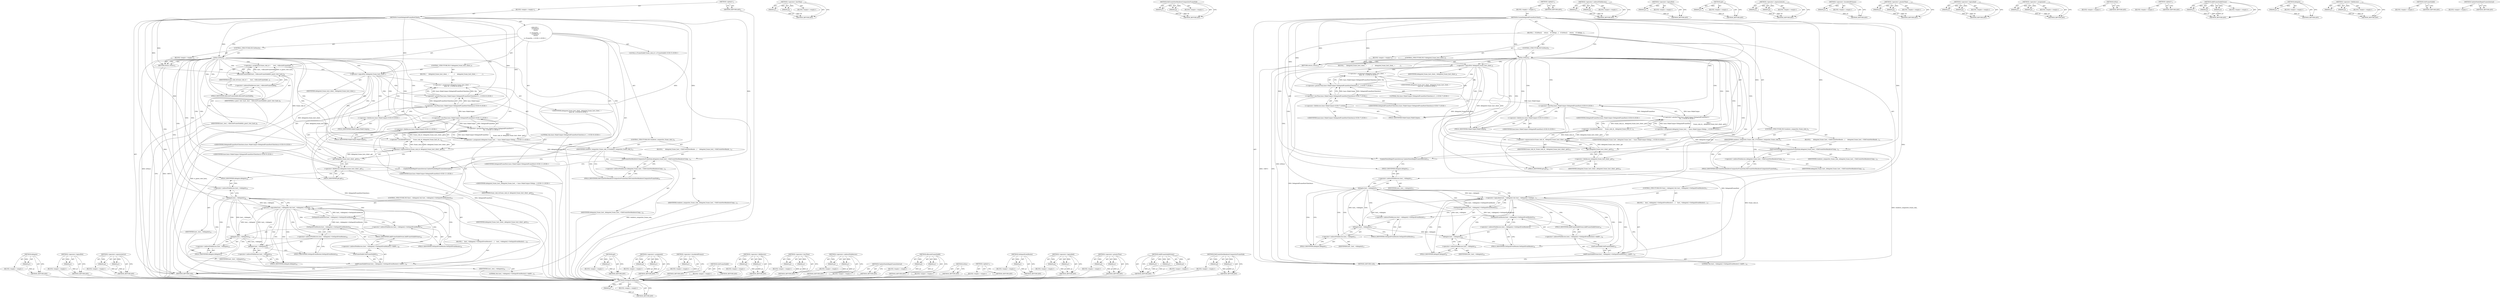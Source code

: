 digraph "UpdateNeedsBeginFramesInternal" {
vulnerable_165 [label=<(METHOD,delegate)>];
vulnerable_166 [label=<(PARAM,p1)>];
vulnerable_167 [label=<(BLOCK,&lt;empty&gt;,&lt;empty&gt;)>];
vulnerable_168 [label=<(METHOD_RETURN,ANY)>];
vulnerable_120 [label=<(METHOD,&lt;operator&gt;.logicalNot)>];
vulnerable_121 [label=<(PARAM,p1)>];
vulnerable_122 [label=<(BLOCK,&lt;empty&gt;,&lt;empty&gt;)>];
vulnerable_123 [label=<(METHOD_RETURN,ANY)>];
vulnerable_143 [label=<(METHOD,&lt;operator&gt;.expressionList)>];
vulnerable_144 [label=<(PARAM,p1)>];
vulnerable_145 [label=<(PARAM,p2)>];
vulnerable_146 [label=<(BLOCK,&lt;empty&gt;,&lt;empty&gt;)>];
vulnerable_147 [label=<(METHOD_RETURN,ANY)>];
vulnerable_6 [label=<(METHOD,&lt;global&gt;)<SUB>1</SUB>>];
vulnerable_7 [label=<(BLOCK,&lt;empty&gt;,&lt;empty&gt;)<SUB>1</SUB>>];
vulnerable_8 [label=<(METHOD,CreateDelegatedFrameHostClient)<SUB>1</SUB>>];
vulnerable_9 [label="<(BLOCK,{
   if (IsMus())
     return;
 
  cc::FrameSin...,{
   if (IsMus())
     return;
 
  cc::FrameSin...)<SUB>1</SUB>>"];
vulnerable_10 [label=<(CONTROL_STRUCTURE,IF,if (IsMus()))<SUB>2</SUB>>];
vulnerable_11 [label=<(IsMus,IsMus())<SUB>2</SUB>>];
vulnerable_12 [label=<(BLOCK,&lt;empty&gt;,&lt;empty&gt;)<SUB>3</SUB>>];
vulnerable_13 [label=<(RETURN,return;,return;)<SUB>3</SUB>>];
vulnerable_14 [label="<(LOCAL,cc.FrameSinkId frame_sink_id: cc.FrameSinkId)<SUB>5</SUB>>"];
vulnerable_15 [label=<(&lt;operator&gt;.assignment,frame_sink_id =
      host_-&gt;AllocateFrameSinkI...)<SUB>5</SUB>>];
vulnerable_16 [label=<(IDENTIFIER,frame_sink_id,frame_sink_id =
      host_-&gt;AllocateFrameSinkI...)<SUB>5</SUB>>];
vulnerable_17 [label=<(AllocateFrameSinkId,host_-&gt;AllocateFrameSinkId(is_guest_view_hack_))<SUB>6</SUB>>];
vulnerable_18 [label=<(&lt;operator&gt;.indirectFieldAccess,host_-&gt;AllocateFrameSinkId)<SUB>6</SUB>>];
vulnerable_19 [label=<(IDENTIFIER,host_,host_-&gt;AllocateFrameSinkId(is_guest_view_hack_))<SUB>6</SUB>>];
vulnerable_20 [label=<(FIELD_IDENTIFIER,AllocateFrameSinkId,AllocateFrameSinkId)<SUB>6</SUB>>];
vulnerable_21 [label=<(IDENTIFIER,is_guest_view_hack_,host_-&gt;AllocateFrameSinkId(is_guest_view_hack_))<SUB>6</SUB>>];
vulnerable_22 [label=<(CONTROL_STRUCTURE,IF,if (!delegated_frame_host_client_))<SUB>7</SUB>>];
vulnerable_23 [label=<(&lt;operator&gt;.logicalNot,!delegated_frame_host_client_)<SUB>7</SUB>>];
vulnerable_24 [label=<(IDENTIFIER,delegated_frame_host_client_,!delegated_frame_host_client_)<SUB>7</SUB>>];
vulnerable_25 [label=<(BLOCK,{
     delegated_frame_host_client_ =
         ...,{
     delegated_frame_host_client_ =
         ...)<SUB>7</SUB>>];
vulnerable_26 [label="<(&lt;operator&gt;.assignment,delegated_frame_host_client_ =
         base::M...)<SUB>8</SUB>>"];
vulnerable_27 [label="<(IDENTIFIER,delegated_frame_host_client_,delegated_frame_host_client_ =
         base::M...)<SUB>8</SUB>>"];
vulnerable_28 [label="<(&lt;operator&gt;.greaterThan,base::MakeUnique&lt;DelegatedFrameHostClientAura&gt;(...)<SUB>9</SUB>>"];
vulnerable_29 [label="<(&lt;operator&gt;.lessThan,base::MakeUnique&lt;DelegatedFrameHostClientAura)<SUB>9</SUB>>"];
vulnerable_30 [label="<(&lt;operator&gt;.fieldAccess,base::MakeUnique)<SUB>9</SUB>>"];
vulnerable_31 [label="<(IDENTIFIER,base,base::MakeUnique&lt;DelegatedFrameHostClientAura)<SUB>9</SUB>>"];
vulnerable_32 [label=<(FIELD_IDENTIFIER,MakeUnique,MakeUnique)<SUB>9</SUB>>];
vulnerable_33 [label="<(IDENTIFIER,DelegatedFrameHostClientAura,base::MakeUnique&lt;DelegatedFrameHostClientAura)<SUB>9</SUB>>"];
vulnerable_34 [label="<(LITERAL,this,base::MakeUnique&lt;DelegatedFrameHostClientAura&gt;(...)<SUB>9</SUB>>"];
vulnerable_35 [label="<(&lt;operator&gt;.assignment,delegated_frame_host_ = base::MakeUnique&lt;Delega...)<SUB>11</SUB>>"];
vulnerable_36 [label="<(IDENTIFIER,delegated_frame_host_,delegated_frame_host_ = base::MakeUnique&lt;Delega...)<SUB>11</SUB>>"];
vulnerable_37 [label="<(&lt;operator&gt;.greaterThan,base::MakeUnique&lt;DelegatedFrameHost&gt;(
      fra...)<SUB>11</SUB>>"];
vulnerable_38 [label="<(&lt;operator&gt;.lessThan,base::MakeUnique&lt;DelegatedFrameHost)<SUB>11</SUB>>"];
vulnerable_39 [label="<(&lt;operator&gt;.fieldAccess,base::MakeUnique)<SUB>11</SUB>>"];
vulnerable_40 [label="<(IDENTIFIER,base,base::MakeUnique&lt;DelegatedFrameHost)<SUB>11</SUB>>"];
vulnerable_41 [label=<(FIELD_IDENTIFIER,MakeUnique,MakeUnique)<SUB>11</SUB>>];
vulnerable_42 [label="<(IDENTIFIER,DelegatedFrameHost,base::MakeUnique&lt;DelegatedFrameHost)<SUB>11</SUB>>"];
vulnerable_43 [label=<(&lt;operator&gt;.bracketedPrimary,(
      frame_sink_id, delegated_frame_host_cli...)<SUB>11</SUB>>];
vulnerable_44 [label=<(&lt;operator&gt;.expressionList,frame_sink_id, delegated_frame_host_client_.get())<SUB>12</SUB>>];
vulnerable_45 [label=<(IDENTIFIER,frame_sink_id,frame_sink_id, delegated_frame_host_client_.get())<SUB>12</SUB>>];
vulnerable_46 [label=<(get,delegated_frame_host_client_.get())<SUB>12</SUB>>];
vulnerable_47 [label=<(&lt;operator&gt;.fieldAccess,delegated_frame_host_client_.get)<SUB>12</SUB>>];
vulnerable_48 [label=<(IDENTIFIER,delegated_frame_host_client_,delegated_frame_host_client_.get())<SUB>12</SUB>>];
vulnerable_49 [label=<(FIELD_IDENTIFIER,get,get)<SUB>12</SUB>>];
vulnerable_50 [label=<(CONTROL_STRUCTURE,IF,if (renderer_compositor_frame_sink_))<SUB>13</SUB>>];
vulnerable_51 [label=<(IDENTIFIER,renderer_compositor_frame_sink_,if (renderer_compositor_frame_sink_))<SUB>13</SUB>>];
vulnerable_52 [label=<(BLOCK,{
     delegated_frame_host_-&gt;DidCreateNewRende...,{
     delegated_frame_host_-&gt;DidCreateNewRende...)<SUB>13</SUB>>];
vulnerable_53 [label=<(DidCreateNewRendererCompositorFrameSink,delegated_frame_host_-&gt;DidCreateNewRendererComp...)<SUB>14</SUB>>];
vulnerable_54 [label=<(&lt;operator&gt;.indirectFieldAccess,delegated_frame_host_-&gt;DidCreateNewRendererComp...)<SUB>14</SUB>>];
vulnerable_55 [label=<(IDENTIFIER,delegated_frame_host_,delegated_frame_host_-&gt;DidCreateNewRendererComp...)<SUB>14</SUB>>];
vulnerable_56 [label=<(FIELD_IDENTIFIER,DidCreateNewRendererCompositorFrameSink,DidCreateNewRendererCompositorFrameSink)<SUB>14</SUB>>];
vulnerable_57 [label=<(IDENTIFIER,renderer_compositor_frame_sink_,delegated_frame_host_-&gt;DidCreateNewRendererComp...)<SUB>15</SUB>>];
vulnerable_58 [label=<(UpdateNeedsBeginFramesInternal,UpdateNeedsBeginFramesInternal())<SUB>17</SUB>>];
vulnerable_59 [label=<(CONTROL_STRUCTURE,IF,if (host_-&gt;delegate() &amp;&amp; host_-&gt;delegate()-&gt;GetInputEventRouter()))<SUB>19</SUB>>];
vulnerable_60 [label=<(&lt;operator&gt;.logicalAnd,host_-&gt;delegate() &amp;&amp; host_-&gt;delegate()-&gt;GetInpu...)<SUB>19</SUB>>];
vulnerable_61 [label=<(delegate,host_-&gt;delegate())<SUB>19</SUB>>];
vulnerable_62 [label=<(&lt;operator&gt;.indirectFieldAccess,host_-&gt;delegate)<SUB>19</SUB>>];
vulnerable_63 [label=<(IDENTIFIER,host_,host_-&gt;delegate())<SUB>19</SUB>>];
vulnerable_64 [label=<(FIELD_IDENTIFIER,delegate,delegate)<SUB>19</SUB>>];
vulnerable_65 [label=<(GetInputEventRouter,host_-&gt;delegate()-&gt;GetInputEventRouter())<SUB>19</SUB>>];
vulnerable_66 [label=<(&lt;operator&gt;.indirectFieldAccess,host_-&gt;delegate()-&gt;GetInputEventRouter)<SUB>19</SUB>>];
vulnerable_67 [label=<(delegate,host_-&gt;delegate())<SUB>19</SUB>>];
vulnerable_68 [label=<(&lt;operator&gt;.indirectFieldAccess,host_-&gt;delegate)<SUB>19</SUB>>];
vulnerable_69 [label=<(IDENTIFIER,host_,host_-&gt;delegate())<SUB>19</SUB>>];
vulnerable_70 [label=<(FIELD_IDENTIFIER,delegate,delegate)<SUB>19</SUB>>];
vulnerable_71 [label=<(FIELD_IDENTIFIER,GetInputEventRouter,GetInputEventRouter)<SUB>19</SUB>>];
vulnerable_72 [label=<(BLOCK,{
    host_-&gt;delegate()-&gt;GetInputEventRouter()-...,{
    host_-&gt;delegate()-&gt;GetInputEventRouter()-...)<SUB>19</SUB>>];
vulnerable_73 [label=<(AddFrameSinkIdOwner,host_-&gt;delegate()-&gt;GetInputEventRouter()-&gt;AddFr...)<SUB>20</SUB>>];
vulnerable_74 [label=<(&lt;operator&gt;.indirectFieldAccess,host_-&gt;delegate()-&gt;GetInputEventRouter()-&gt;AddFr...)<SUB>20</SUB>>];
vulnerable_75 [label=<(GetInputEventRouter,host_-&gt;delegate()-&gt;GetInputEventRouter())<SUB>20</SUB>>];
vulnerable_76 [label=<(&lt;operator&gt;.indirectFieldAccess,host_-&gt;delegate()-&gt;GetInputEventRouter)<SUB>20</SUB>>];
vulnerable_77 [label=<(delegate,host_-&gt;delegate())<SUB>20</SUB>>];
vulnerable_78 [label=<(&lt;operator&gt;.indirectFieldAccess,host_-&gt;delegate)<SUB>20</SUB>>];
vulnerable_79 [label=<(IDENTIFIER,host_,host_-&gt;delegate())<SUB>20</SUB>>];
vulnerable_80 [label=<(FIELD_IDENTIFIER,delegate,delegate)<SUB>20</SUB>>];
vulnerable_81 [label=<(FIELD_IDENTIFIER,GetInputEventRouter,GetInputEventRouter)<SUB>20</SUB>>];
vulnerable_82 [label=<(FIELD_IDENTIFIER,AddFrameSinkIdOwner,AddFrameSinkIdOwner)<SUB>20</SUB>>];
vulnerable_83 [label=<(GetFrameSinkId,GetFrameSinkId())<SUB>21</SUB>>];
vulnerable_84 [label=<(LITERAL,this,host_-&gt;delegate()-&gt;GetInputEventRouter()-&gt;AddFr...)<SUB>21</SUB>>];
vulnerable_85 [label=<(METHOD_RETURN,void)<SUB>1</SUB>>];
vulnerable_87 [label=<(METHOD_RETURN,ANY)<SUB>1</SUB>>];
vulnerable_148 [label=<(METHOD,get)>];
vulnerable_149 [label=<(PARAM,p1)>];
vulnerable_150 [label=<(BLOCK,&lt;empty&gt;,&lt;empty&gt;)>];
vulnerable_151 [label=<(METHOD_RETURN,ANY)>];
vulnerable_105 [label=<(METHOD,&lt;operator&gt;.assignment)>];
vulnerable_106 [label=<(PARAM,p1)>];
vulnerable_107 [label=<(PARAM,p2)>];
vulnerable_108 [label=<(BLOCK,&lt;empty&gt;,&lt;empty&gt;)>];
vulnerable_109 [label=<(METHOD_RETURN,ANY)>];
vulnerable_139 [label=<(METHOD,&lt;operator&gt;.bracketedPrimary)>];
vulnerable_140 [label=<(PARAM,p1)>];
vulnerable_141 [label=<(BLOCK,&lt;empty&gt;,&lt;empty&gt;)>];
vulnerable_142 [label=<(METHOD_RETURN,ANY)>];
vulnerable_179 [label=<(METHOD,GetFrameSinkId)>];
vulnerable_180 [label=<(BLOCK,&lt;empty&gt;,&lt;empty&gt;)>];
vulnerable_181 [label=<(METHOD_RETURN,ANY)>];
vulnerable_134 [label=<(METHOD,&lt;operator&gt;.fieldAccess)>];
vulnerable_135 [label=<(PARAM,p1)>];
vulnerable_136 [label=<(PARAM,p2)>];
vulnerable_137 [label=<(BLOCK,&lt;empty&gt;,&lt;empty&gt;)>];
vulnerable_138 [label=<(METHOD_RETURN,ANY)>];
vulnerable_129 [label=<(METHOD,&lt;operator&gt;.lessThan)>];
vulnerable_130 [label=<(PARAM,p1)>];
vulnerable_131 [label=<(PARAM,p2)>];
vulnerable_132 [label=<(BLOCK,&lt;empty&gt;,&lt;empty&gt;)>];
vulnerable_133 [label=<(METHOD_RETURN,ANY)>];
vulnerable_115 [label=<(METHOD,&lt;operator&gt;.indirectFieldAccess)>];
vulnerable_116 [label=<(PARAM,p1)>];
vulnerable_117 [label=<(PARAM,p2)>];
vulnerable_118 [label=<(BLOCK,&lt;empty&gt;,&lt;empty&gt;)>];
vulnerable_119 [label=<(METHOD_RETURN,ANY)>];
vulnerable_157 [label=<(METHOD,UpdateNeedsBeginFramesInternal)>];
vulnerable_158 [label=<(BLOCK,&lt;empty&gt;,&lt;empty&gt;)>];
vulnerable_159 [label=<(METHOD_RETURN,ANY)>];
vulnerable_110 [label=<(METHOD,AllocateFrameSinkId)>];
vulnerable_111 [label=<(PARAM,p1)>];
vulnerable_112 [label=<(PARAM,p2)>];
vulnerable_113 [label=<(BLOCK,&lt;empty&gt;,&lt;empty&gt;)>];
vulnerable_114 [label=<(METHOD_RETURN,ANY)>];
vulnerable_102 [label=<(METHOD,IsMus)>];
vulnerable_103 [label=<(BLOCK,&lt;empty&gt;,&lt;empty&gt;)>];
vulnerable_104 [label=<(METHOD_RETURN,ANY)>];
vulnerable_96 [label=<(METHOD,&lt;global&gt;)<SUB>1</SUB>>];
vulnerable_97 [label=<(BLOCK,&lt;empty&gt;,&lt;empty&gt;)>];
vulnerable_98 [label=<(METHOD_RETURN,ANY)>];
vulnerable_169 [label=<(METHOD,GetInputEventRouter)>];
vulnerable_170 [label=<(PARAM,p1)>];
vulnerable_171 [label=<(BLOCK,&lt;empty&gt;,&lt;empty&gt;)>];
vulnerable_172 [label=<(METHOD_RETURN,ANY)>];
vulnerable_160 [label=<(METHOD,&lt;operator&gt;.logicalAnd)>];
vulnerable_161 [label=<(PARAM,p1)>];
vulnerable_162 [label=<(PARAM,p2)>];
vulnerable_163 [label=<(BLOCK,&lt;empty&gt;,&lt;empty&gt;)>];
vulnerable_164 [label=<(METHOD_RETURN,ANY)>];
vulnerable_124 [label=<(METHOD,&lt;operator&gt;.greaterThan)>];
vulnerable_125 [label=<(PARAM,p1)>];
vulnerable_126 [label=<(PARAM,p2)>];
vulnerable_127 [label=<(BLOCK,&lt;empty&gt;,&lt;empty&gt;)>];
vulnerable_128 [label=<(METHOD_RETURN,ANY)>];
vulnerable_173 [label=<(METHOD,AddFrameSinkIdOwner)>];
vulnerable_174 [label=<(PARAM,p1)>];
vulnerable_175 [label=<(PARAM,p2)>];
vulnerable_176 [label=<(PARAM,p3)>];
vulnerable_177 [label=<(BLOCK,&lt;empty&gt;,&lt;empty&gt;)>];
vulnerable_178 [label=<(METHOD_RETURN,ANY)>];
vulnerable_152 [label=<(METHOD,DidCreateNewRendererCompositorFrameSink)>];
vulnerable_153 [label=<(PARAM,p1)>];
vulnerable_154 [label=<(PARAM,p2)>];
vulnerable_155 [label=<(BLOCK,&lt;empty&gt;,&lt;empty&gt;)>];
vulnerable_156 [label=<(METHOD_RETURN,ANY)>];
fixed_154 [label=<(METHOD,GetInputEventRouter)>];
fixed_155 [label=<(PARAM,p1)>];
fixed_156 [label=<(BLOCK,&lt;empty&gt;,&lt;empty&gt;)>];
fixed_157 [label=<(METHOD_RETURN,ANY)>];
fixed_109 [label=<(METHOD,&lt;operator&gt;.lessThan)>];
fixed_110 [label=<(PARAM,p1)>];
fixed_111 [label=<(PARAM,p2)>];
fixed_112 [label=<(BLOCK,&lt;empty&gt;,&lt;empty&gt;)>];
fixed_113 [label=<(METHOD_RETURN,ANY)>];
fixed_132 [label=<(METHOD,DidCreateNewRendererCompositorFrameSink)>];
fixed_133 [label=<(PARAM,p1)>];
fixed_134 [label=<(PARAM,p2)>];
fixed_135 [label=<(BLOCK,&lt;empty&gt;,&lt;empty&gt;)>];
fixed_136 [label=<(METHOD_RETURN,ANY)>];
fixed_6 [label=<(METHOD,&lt;global&gt;)<SUB>1</SUB>>];
fixed_7 [label=<(BLOCK,&lt;empty&gt;,&lt;empty&gt;)<SUB>1</SUB>>];
fixed_8 [label=<(METHOD,CreateDelegatedFrameHostClient)<SUB>1</SUB>>];
fixed_9 [label=<(BLOCK,{
   if (IsMus())
     return;
 
   if (!delega...,{
   if (IsMus())
     return;
 
   if (!delega...)<SUB>1</SUB>>];
fixed_10 [label=<(CONTROL_STRUCTURE,IF,if (IsMus()))<SUB>2</SUB>>];
fixed_11 [label=<(IsMus,IsMus())<SUB>2</SUB>>];
fixed_12 [label=<(BLOCK,&lt;empty&gt;,&lt;empty&gt;)<SUB>3</SUB>>];
fixed_13 [label=<(RETURN,return;,return;)<SUB>3</SUB>>];
fixed_14 [label=<(CONTROL_STRUCTURE,IF,if (!delegated_frame_host_client_))<SUB>5</SUB>>];
fixed_15 [label=<(&lt;operator&gt;.logicalNot,!delegated_frame_host_client_)<SUB>5</SUB>>];
fixed_16 [label=<(IDENTIFIER,delegated_frame_host_client_,!delegated_frame_host_client_)<SUB>5</SUB>>];
fixed_17 [label=<(BLOCK,{
     delegated_frame_host_client_ =
         ...,{
     delegated_frame_host_client_ =
         ...)<SUB>5</SUB>>];
fixed_18 [label="<(&lt;operator&gt;.assignment,delegated_frame_host_client_ =
         base::M...)<SUB>6</SUB>>"];
fixed_19 [label="<(IDENTIFIER,delegated_frame_host_client_,delegated_frame_host_client_ =
         base::M...)<SUB>6</SUB>>"];
fixed_20 [label="<(&lt;operator&gt;.greaterThan,base::MakeUnique&lt;DelegatedFrameHostClientAura&gt;(...)<SUB>7</SUB>>"];
fixed_21 [label="<(&lt;operator&gt;.lessThan,base::MakeUnique&lt;DelegatedFrameHostClientAura)<SUB>7</SUB>>"];
fixed_22 [label="<(&lt;operator&gt;.fieldAccess,base::MakeUnique)<SUB>7</SUB>>"];
fixed_23 [label="<(IDENTIFIER,base,base::MakeUnique&lt;DelegatedFrameHostClientAura)<SUB>7</SUB>>"];
fixed_24 [label=<(FIELD_IDENTIFIER,MakeUnique,MakeUnique)<SUB>7</SUB>>];
fixed_25 [label="<(IDENTIFIER,DelegatedFrameHostClientAura,base::MakeUnique&lt;DelegatedFrameHostClientAura)<SUB>7</SUB>>"];
fixed_26 [label="<(LITERAL,this,base::MakeUnique&lt;DelegatedFrameHostClientAura&gt;(...)<SUB>7</SUB>>"];
fixed_27 [label="<(&lt;operator&gt;.assignment,delegated_frame_host_ = base::MakeUnique&lt;Delega...)<SUB>9</SUB>>"];
fixed_28 [label="<(IDENTIFIER,delegated_frame_host_,delegated_frame_host_ = base::MakeUnique&lt;Delega...)<SUB>9</SUB>>"];
fixed_29 [label="<(&lt;operator&gt;.greaterThan,base::MakeUnique&lt;DelegatedFrameHost&gt;(
      fra...)<SUB>9</SUB>>"];
fixed_30 [label="<(&lt;operator&gt;.lessThan,base::MakeUnique&lt;DelegatedFrameHost)<SUB>9</SUB>>"];
fixed_31 [label="<(&lt;operator&gt;.fieldAccess,base::MakeUnique)<SUB>9</SUB>>"];
fixed_32 [label="<(IDENTIFIER,base,base::MakeUnique&lt;DelegatedFrameHost)<SUB>9</SUB>>"];
fixed_33 [label=<(FIELD_IDENTIFIER,MakeUnique,MakeUnique)<SUB>9</SUB>>];
fixed_34 [label="<(IDENTIFIER,DelegatedFrameHost,base::MakeUnique&lt;DelegatedFrameHost)<SUB>9</SUB>>"];
fixed_35 [label=<(&lt;operator&gt;.bracketedPrimary,(
      frame_sink_id_, delegated_frame_host_cl...)<SUB>9</SUB>>];
fixed_36 [label=<(&lt;operator&gt;.expressionList,frame_sink_id_, delegated_frame_host_client_.get())<SUB>10</SUB>>];
fixed_37 [label=<(IDENTIFIER,frame_sink_id_,frame_sink_id_, delegated_frame_host_client_.get())<SUB>10</SUB>>];
fixed_38 [label=<(get,delegated_frame_host_client_.get())<SUB>10</SUB>>];
fixed_39 [label=<(&lt;operator&gt;.fieldAccess,delegated_frame_host_client_.get)<SUB>10</SUB>>];
fixed_40 [label=<(IDENTIFIER,delegated_frame_host_client_,delegated_frame_host_client_.get())<SUB>10</SUB>>];
fixed_41 [label=<(FIELD_IDENTIFIER,get,get)<SUB>10</SUB>>];
fixed_42 [label=<(CONTROL_STRUCTURE,IF,if (renderer_compositor_frame_sink_))<SUB>11</SUB>>];
fixed_43 [label=<(IDENTIFIER,renderer_compositor_frame_sink_,if (renderer_compositor_frame_sink_))<SUB>11</SUB>>];
fixed_44 [label=<(BLOCK,{
     delegated_frame_host_-&gt;DidCreateNewRende...,{
     delegated_frame_host_-&gt;DidCreateNewRende...)<SUB>11</SUB>>];
fixed_45 [label=<(DidCreateNewRendererCompositorFrameSink,delegated_frame_host_-&gt;DidCreateNewRendererComp...)<SUB>12</SUB>>];
fixed_46 [label=<(&lt;operator&gt;.indirectFieldAccess,delegated_frame_host_-&gt;DidCreateNewRendererComp...)<SUB>12</SUB>>];
fixed_47 [label=<(IDENTIFIER,delegated_frame_host_,delegated_frame_host_-&gt;DidCreateNewRendererComp...)<SUB>12</SUB>>];
fixed_48 [label=<(FIELD_IDENTIFIER,DidCreateNewRendererCompositorFrameSink,DidCreateNewRendererCompositorFrameSink)<SUB>12</SUB>>];
fixed_49 [label=<(IDENTIFIER,renderer_compositor_frame_sink_,delegated_frame_host_-&gt;DidCreateNewRendererComp...)<SUB>13</SUB>>];
fixed_50 [label=<(UpdateNeedsBeginFramesInternal,UpdateNeedsBeginFramesInternal())<SUB>15</SUB>>];
fixed_51 [label=<(CONTROL_STRUCTURE,IF,if (host_-&gt;delegate() &amp;&amp; host_-&gt;delegate()-&gt;GetInputEventRouter()))<SUB>17</SUB>>];
fixed_52 [label=<(&lt;operator&gt;.logicalAnd,host_-&gt;delegate() &amp;&amp; host_-&gt;delegate()-&gt;GetInpu...)<SUB>17</SUB>>];
fixed_53 [label=<(delegate,host_-&gt;delegate())<SUB>17</SUB>>];
fixed_54 [label=<(&lt;operator&gt;.indirectFieldAccess,host_-&gt;delegate)<SUB>17</SUB>>];
fixed_55 [label=<(IDENTIFIER,host_,host_-&gt;delegate())<SUB>17</SUB>>];
fixed_56 [label=<(FIELD_IDENTIFIER,delegate,delegate)<SUB>17</SUB>>];
fixed_57 [label=<(GetInputEventRouter,host_-&gt;delegate()-&gt;GetInputEventRouter())<SUB>17</SUB>>];
fixed_58 [label=<(&lt;operator&gt;.indirectFieldAccess,host_-&gt;delegate()-&gt;GetInputEventRouter)<SUB>17</SUB>>];
fixed_59 [label=<(delegate,host_-&gt;delegate())<SUB>17</SUB>>];
fixed_60 [label=<(&lt;operator&gt;.indirectFieldAccess,host_-&gt;delegate)<SUB>17</SUB>>];
fixed_61 [label=<(IDENTIFIER,host_,host_-&gt;delegate())<SUB>17</SUB>>];
fixed_62 [label=<(FIELD_IDENTIFIER,delegate,delegate)<SUB>17</SUB>>];
fixed_63 [label=<(FIELD_IDENTIFIER,GetInputEventRouter,GetInputEventRouter)<SUB>17</SUB>>];
fixed_64 [label=<(BLOCK,{
    host_-&gt;delegate()-&gt;GetInputEventRouter()-...,{
    host_-&gt;delegate()-&gt;GetInputEventRouter()-...)<SUB>17</SUB>>];
fixed_65 [label=<(AddFrameSinkIdOwner,host_-&gt;delegate()-&gt;GetInputEventRouter()-&gt;AddFr...)<SUB>18</SUB>>];
fixed_66 [label=<(&lt;operator&gt;.indirectFieldAccess,host_-&gt;delegate()-&gt;GetInputEventRouter()-&gt;AddFr...)<SUB>18</SUB>>];
fixed_67 [label=<(GetInputEventRouter,host_-&gt;delegate()-&gt;GetInputEventRouter())<SUB>18</SUB>>];
fixed_68 [label=<(&lt;operator&gt;.indirectFieldAccess,host_-&gt;delegate()-&gt;GetInputEventRouter)<SUB>18</SUB>>];
fixed_69 [label=<(delegate,host_-&gt;delegate())<SUB>18</SUB>>];
fixed_70 [label=<(&lt;operator&gt;.indirectFieldAccess,host_-&gt;delegate)<SUB>18</SUB>>];
fixed_71 [label=<(IDENTIFIER,host_,host_-&gt;delegate())<SUB>18</SUB>>];
fixed_72 [label=<(FIELD_IDENTIFIER,delegate,delegate)<SUB>18</SUB>>];
fixed_73 [label=<(FIELD_IDENTIFIER,GetInputEventRouter,GetInputEventRouter)<SUB>18</SUB>>];
fixed_74 [label=<(FIELD_IDENTIFIER,AddFrameSinkIdOwner,AddFrameSinkIdOwner)<SUB>18</SUB>>];
fixed_75 [label=<(GetFrameSinkId,GetFrameSinkId())<SUB>19</SUB>>];
fixed_76 [label=<(LITERAL,this,host_-&gt;delegate()-&gt;GetInputEventRouter()-&gt;AddFr...)<SUB>19</SUB>>];
fixed_77 [label=<(METHOD_RETURN,void)<SUB>1</SUB>>];
fixed_79 [label=<(METHOD_RETURN,ANY)<SUB>1</SUB>>];
fixed_137 [label=<(METHOD,&lt;operator&gt;.indirectFieldAccess)>];
fixed_138 [label=<(PARAM,p1)>];
fixed_139 [label=<(PARAM,p2)>];
fixed_140 [label=<(BLOCK,&lt;empty&gt;,&lt;empty&gt;)>];
fixed_141 [label=<(METHOD_RETURN,ANY)>];
fixed_95 [label=<(METHOD,&lt;operator&gt;.logicalNot)>];
fixed_96 [label=<(PARAM,p1)>];
fixed_97 [label=<(BLOCK,&lt;empty&gt;,&lt;empty&gt;)>];
fixed_98 [label=<(METHOD_RETURN,ANY)>];
fixed_128 [label=<(METHOD,get)>];
fixed_129 [label=<(PARAM,p1)>];
fixed_130 [label=<(BLOCK,&lt;empty&gt;,&lt;empty&gt;)>];
fixed_131 [label=<(METHOD_RETURN,ANY)>];
fixed_123 [label=<(METHOD,&lt;operator&gt;.expressionList)>];
fixed_124 [label=<(PARAM,p1)>];
fixed_125 [label=<(PARAM,p2)>];
fixed_126 [label=<(BLOCK,&lt;empty&gt;,&lt;empty&gt;)>];
fixed_127 [label=<(METHOD_RETURN,ANY)>];
fixed_119 [label=<(METHOD,&lt;operator&gt;.bracketedPrimary)>];
fixed_120 [label=<(PARAM,p1)>];
fixed_121 [label=<(BLOCK,&lt;empty&gt;,&lt;empty&gt;)>];
fixed_122 [label=<(METHOD_RETURN,ANY)>];
fixed_104 [label=<(METHOD,&lt;operator&gt;.greaterThan)>];
fixed_105 [label=<(PARAM,p1)>];
fixed_106 [label=<(PARAM,p2)>];
fixed_107 [label=<(BLOCK,&lt;empty&gt;,&lt;empty&gt;)>];
fixed_108 [label=<(METHOD_RETURN,ANY)>];
fixed_145 [label=<(METHOD,&lt;operator&gt;.logicalAnd)>];
fixed_146 [label=<(PARAM,p1)>];
fixed_147 [label=<(PARAM,p2)>];
fixed_148 [label=<(BLOCK,&lt;empty&gt;,&lt;empty&gt;)>];
fixed_149 [label=<(METHOD_RETURN,ANY)>];
fixed_99 [label=<(METHOD,&lt;operator&gt;.assignment)>];
fixed_100 [label=<(PARAM,p1)>];
fixed_101 [label=<(PARAM,p2)>];
fixed_102 [label=<(BLOCK,&lt;empty&gt;,&lt;empty&gt;)>];
fixed_103 [label=<(METHOD_RETURN,ANY)>];
fixed_92 [label=<(METHOD,IsMus)>];
fixed_93 [label=<(BLOCK,&lt;empty&gt;,&lt;empty&gt;)>];
fixed_94 [label=<(METHOD_RETURN,ANY)>];
fixed_86 [label=<(METHOD,&lt;global&gt;)<SUB>1</SUB>>];
fixed_87 [label=<(BLOCK,&lt;empty&gt;,&lt;empty&gt;)>];
fixed_88 [label=<(METHOD_RETURN,ANY)>];
fixed_158 [label=<(METHOD,AddFrameSinkIdOwner)>];
fixed_159 [label=<(PARAM,p1)>];
fixed_160 [label=<(PARAM,p2)>];
fixed_161 [label=<(PARAM,p3)>];
fixed_162 [label=<(BLOCK,&lt;empty&gt;,&lt;empty&gt;)>];
fixed_163 [label=<(METHOD_RETURN,ANY)>];
fixed_150 [label=<(METHOD,delegate)>];
fixed_151 [label=<(PARAM,p1)>];
fixed_152 [label=<(BLOCK,&lt;empty&gt;,&lt;empty&gt;)>];
fixed_153 [label=<(METHOD_RETURN,ANY)>];
fixed_114 [label=<(METHOD,&lt;operator&gt;.fieldAccess)>];
fixed_115 [label=<(PARAM,p1)>];
fixed_116 [label=<(PARAM,p2)>];
fixed_117 [label=<(BLOCK,&lt;empty&gt;,&lt;empty&gt;)>];
fixed_118 [label=<(METHOD_RETURN,ANY)>];
fixed_164 [label=<(METHOD,GetFrameSinkId)>];
fixed_165 [label=<(BLOCK,&lt;empty&gt;,&lt;empty&gt;)>];
fixed_166 [label=<(METHOD_RETURN,ANY)>];
fixed_142 [label=<(METHOD,UpdateNeedsBeginFramesInternal)>];
fixed_143 [label=<(BLOCK,&lt;empty&gt;,&lt;empty&gt;)>];
fixed_144 [label=<(METHOD_RETURN,ANY)>];
vulnerable_165 -> vulnerable_166  [key=0, label="AST: "];
vulnerable_165 -> vulnerable_166  [key=1, label="DDG: "];
vulnerable_165 -> vulnerable_167  [key=0, label="AST: "];
vulnerable_165 -> vulnerable_168  [key=0, label="AST: "];
vulnerable_165 -> vulnerable_168  [key=1, label="CFG: "];
vulnerable_166 -> vulnerable_168  [key=0, label="DDG: p1"];
vulnerable_167 -> fixed_154  [key=0];
vulnerable_168 -> fixed_154  [key=0];
vulnerable_120 -> vulnerable_121  [key=0, label="AST: "];
vulnerable_120 -> vulnerable_121  [key=1, label="DDG: "];
vulnerable_120 -> vulnerable_122  [key=0, label="AST: "];
vulnerable_120 -> vulnerable_123  [key=0, label="AST: "];
vulnerable_120 -> vulnerable_123  [key=1, label="CFG: "];
vulnerable_121 -> vulnerable_123  [key=0, label="DDG: p1"];
vulnerable_122 -> fixed_154  [key=0];
vulnerable_123 -> fixed_154  [key=0];
vulnerable_143 -> vulnerable_144  [key=0, label="AST: "];
vulnerable_143 -> vulnerable_144  [key=1, label="DDG: "];
vulnerable_143 -> vulnerable_146  [key=0, label="AST: "];
vulnerable_143 -> vulnerable_145  [key=0, label="AST: "];
vulnerable_143 -> vulnerable_145  [key=1, label="DDG: "];
vulnerable_143 -> vulnerable_147  [key=0, label="AST: "];
vulnerable_143 -> vulnerable_147  [key=1, label="CFG: "];
vulnerable_144 -> vulnerable_147  [key=0, label="DDG: p1"];
vulnerable_145 -> vulnerable_147  [key=0, label="DDG: p2"];
vulnerable_146 -> fixed_154  [key=0];
vulnerable_147 -> fixed_154  [key=0];
vulnerable_6 -> vulnerable_7  [key=0, label="AST: "];
vulnerable_6 -> vulnerable_87  [key=0, label="AST: "];
vulnerable_6 -> vulnerable_87  [key=1, label="CFG: "];
vulnerable_7 -> vulnerable_8  [key=0, label="AST: "];
vulnerable_8 -> vulnerable_9  [key=0, label="AST: "];
vulnerable_8 -> vulnerable_85  [key=0, label="AST: "];
vulnerable_8 -> vulnerable_11  [key=0, label="CFG: "];
vulnerable_8 -> vulnerable_11  [key=1, label="DDG: "];
vulnerable_8 -> vulnerable_58  [key=0, label="DDG: "];
vulnerable_8 -> vulnerable_51  [key=0, label="DDG: "];
vulnerable_8 -> vulnerable_13  [key=0, label="DDG: "];
vulnerable_8 -> vulnerable_17  [key=0, label="DDG: "];
vulnerable_8 -> vulnerable_23  [key=0, label="DDG: "];
vulnerable_8 -> vulnerable_38  [key=0, label="DDG: "];
vulnerable_8 -> vulnerable_53  [key=0, label="DDG: "];
vulnerable_8 -> vulnerable_73  [key=0, label="DDG: "];
vulnerable_8 -> vulnerable_28  [key=0, label="DDG: "];
vulnerable_8 -> vulnerable_44  [key=0, label="DDG: "];
vulnerable_8 -> vulnerable_29  [key=0, label="DDG: "];
vulnerable_9 -> vulnerable_10  [key=0, label="AST: "];
vulnerable_9 -> vulnerable_14  [key=0, label="AST: "];
vulnerable_9 -> vulnerable_15  [key=0, label="AST: "];
vulnerable_9 -> vulnerable_22  [key=0, label="AST: "];
vulnerable_9 -> vulnerable_35  [key=0, label="AST: "];
vulnerable_9 -> vulnerable_50  [key=0, label="AST: "];
vulnerable_9 -> vulnerable_58  [key=0, label="AST: "];
vulnerable_9 -> vulnerable_59  [key=0, label="AST: "];
vulnerable_10 -> vulnerable_11  [key=0, label="AST: "];
vulnerable_10 -> vulnerable_12  [key=0, label="AST: "];
vulnerable_11 -> vulnerable_13  [key=0, label="CFG: "];
vulnerable_11 -> vulnerable_13  [key=1, label="CDG: "];
vulnerable_11 -> vulnerable_20  [key=0, label="CFG: "];
vulnerable_11 -> vulnerable_20  [key=1, label="CDG: "];
vulnerable_11 -> vulnerable_85  [key=0, label="DDG: IsMus()"];
vulnerable_11 -> vulnerable_17  [key=0, label="CDG: "];
vulnerable_11 -> vulnerable_47  [key=0, label="CDG: "];
vulnerable_11 -> vulnerable_15  [key=0, label="CDG: "];
vulnerable_11 -> vulnerable_49  [key=0, label="CDG: "];
vulnerable_11 -> vulnerable_60  [key=0, label="CDG: "];
vulnerable_11 -> vulnerable_64  [key=0, label="CDG: "];
vulnerable_11 -> vulnerable_51  [key=0, label="CDG: "];
vulnerable_11 -> vulnerable_37  [key=0, label="CDG: "];
vulnerable_11 -> vulnerable_46  [key=0, label="CDG: "];
vulnerable_11 -> vulnerable_38  [key=0, label="CDG: "];
vulnerable_11 -> vulnerable_18  [key=0, label="CDG: "];
vulnerable_11 -> vulnerable_44  [key=0, label="CDG: "];
vulnerable_11 -> vulnerable_35  [key=0, label="CDG: "];
vulnerable_11 -> vulnerable_43  [key=0, label="CDG: "];
vulnerable_11 -> vulnerable_58  [key=0, label="CDG: "];
vulnerable_11 -> vulnerable_61  [key=0, label="CDG: "];
vulnerable_11 -> vulnerable_23  [key=0, label="CDG: "];
vulnerable_11 -> vulnerable_41  [key=0, label="CDG: "];
vulnerable_11 -> vulnerable_62  [key=0, label="CDG: "];
vulnerable_11 -> vulnerable_39  [key=0, label="CDG: "];
vulnerable_12 -> vulnerable_13  [key=0, label="AST: "];
vulnerable_13 -> vulnerable_85  [key=0, label="CFG: "];
vulnerable_13 -> vulnerable_85  [key=1, label="DDG: &lt;RET&gt;"];
vulnerable_14 -> fixed_154  [key=0];
vulnerable_15 -> vulnerable_16  [key=0, label="AST: "];
vulnerable_15 -> vulnerable_17  [key=0, label="AST: "];
vulnerable_15 -> vulnerable_23  [key=0, label="CFG: "];
vulnerable_15 -> vulnerable_44  [key=0, label="DDG: frame_sink_id"];
vulnerable_16 -> fixed_154  [key=0];
vulnerable_17 -> vulnerable_18  [key=0, label="AST: "];
vulnerable_17 -> vulnerable_21  [key=0, label="AST: "];
vulnerable_17 -> vulnerable_15  [key=0, label="CFG: "];
vulnerable_17 -> vulnerable_15  [key=1, label="DDG: host_-&gt;AllocateFrameSinkId"];
vulnerable_17 -> vulnerable_15  [key=2, label="DDG: is_guest_view_hack_"];
vulnerable_17 -> vulnerable_85  [key=0, label="DDG: is_guest_view_hack_"];
vulnerable_18 -> vulnerable_19  [key=0, label="AST: "];
vulnerable_18 -> vulnerable_20  [key=0, label="AST: "];
vulnerable_18 -> vulnerable_17  [key=0, label="CFG: "];
vulnerable_19 -> fixed_154  [key=0];
vulnerable_20 -> vulnerable_18  [key=0, label="CFG: "];
vulnerable_21 -> fixed_154  [key=0];
vulnerable_22 -> vulnerable_23  [key=0, label="AST: "];
vulnerable_22 -> vulnerable_25  [key=0, label="AST: "];
vulnerable_23 -> vulnerable_24  [key=0, label="AST: "];
vulnerable_23 -> vulnerable_32  [key=0, label="CFG: "];
vulnerable_23 -> vulnerable_32  [key=1, label="CDG: "];
vulnerable_23 -> vulnerable_41  [key=0, label="CFG: "];
vulnerable_23 -> vulnerable_46  [key=0, label="DDG: delegated_frame_host_client_"];
vulnerable_23 -> vulnerable_30  [key=0, label="CDG: "];
vulnerable_23 -> vulnerable_26  [key=0, label="CDG: "];
vulnerable_23 -> vulnerable_28  [key=0, label="CDG: "];
vulnerable_23 -> vulnerable_29  [key=0, label="CDG: "];
vulnerable_24 -> fixed_154  [key=0];
vulnerable_25 -> vulnerable_26  [key=0, label="AST: "];
vulnerable_26 -> vulnerable_27  [key=0, label="AST: "];
vulnerable_26 -> vulnerable_28  [key=0, label="AST: "];
vulnerable_26 -> vulnerable_41  [key=0, label="CFG: "];
vulnerable_26 -> vulnerable_46  [key=0, label="DDG: delegated_frame_host_client_"];
vulnerable_27 -> fixed_154  [key=0];
vulnerable_28 -> vulnerable_29  [key=0, label="AST: "];
vulnerable_28 -> vulnerable_34  [key=0, label="AST: "];
vulnerable_28 -> vulnerable_26  [key=0, label="CFG: "];
vulnerable_28 -> vulnerable_26  [key=1, label="DDG: base::MakeUnique&lt;DelegatedFrameHostClientAura"];
vulnerable_28 -> vulnerable_26  [key=2, label="DDG: this"];
vulnerable_29 -> vulnerable_30  [key=0, label="AST: "];
vulnerable_29 -> vulnerable_33  [key=0, label="AST: "];
vulnerable_29 -> vulnerable_28  [key=0, label="CFG: "];
vulnerable_29 -> vulnerable_28  [key=1, label="DDG: base::MakeUnique"];
vulnerable_29 -> vulnerable_28  [key=2, label="DDG: DelegatedFrameHostClientAura"];
vulnerable_29 -> vulnerable_85  [key=0, label="DDG: DelegatedFrameHostClientAura"];
vulnerable_29 -> vulnerable_38  [key=0, label="DDG: base::MakeUnique"];
vulnerable_30 -> vulnerable_31  [key=0, label="AST: "];
vulnerable_30 -> vulnerable_32  [key=0, label="AST: "];
vulnerable_30 -> vulnerable_29  [key=0, label="CFG: "];
vulnerable_31 -> fixed_154  [key=0];
vulnerable_32 -> vulnerable_30  [key=0, label="CFG: "];
vulnerable_33 -> fixed_154  [key=0];
vulnerable_34 -> fixed_154  [key=0];
vulnerable_35 -> vulnerable_36  [key=0, label="AST: "];
vulnerable_35 -> vulnerable_37  [key=0, label="AST: "];
vulnerable_35 -> vulnerable_51  [key=0, label="CFG: "];
vulnerable_35 -> vulnerable_53  [key=0, label="DDG: delegated_frame_host_"];
vulnerable_36 -> fixed_154  [key=0];
vulnerable_37 -> vulnerable_38  [key=0, label="AST: "];
vulnerable_37 -> vulnerable_43  [key=0, label="AST: "];
vulnerable_37 -> vulnerable_35  [key=0, label="CFG: "];
vulnerable_37 -> vulnerable_35  [key=1, label="DDG: base::MakeUnique&lt;DelegatedFrameHost"];
vulnerable_37 -> vulnerable_35  [key=2, label="DDG: (
      frame_sink_id, delegated_frame_host_client_.get())"];
vulnerable_38 -> vulnerable_39  [key=0, label="AST: "];
vulnerable_38 -> vulnerable_42  [key=0, label="AST: "];
vulnerable_38 -> vulnerable_49  [key=0, label="CFG: "];
vulnerable_38 -> vulnerable_85  [key=0, label="DDG: DelegatedFrameHost"];
vulnerable_38 -> vulnerable_37  [key=0, label="DDG: base::MakeUnique"];
vulnerable_38 -> vulnerable_37  [key=1, label="DDG: DelegatedFrameHost"];
vulnerable_39 -> vulnerable_40  [key=0, label="AST: "];
vulnerable_39 -> vulnerable_41  [key=0, label="AST: "];
vulnerable_39 -> vulnerable_38  [key=0, label="CFG: "];
vulnerable_40 -> fixed_154  [key=0];
vulnerable_41 -> vulnerable_39  [key=0, label="CFG: "];
vulnerable_42 -> fixed_154  [key=0];
vulnerable_43 -> vulnerable_44  [key=0, label="AST: "];
vulnerable_43 -> vulnerable_37  [key=0, label="CFG: "];
vulnerable_43 -> vulnerable_37  [key=1, label="DDG: frame_sink_id, delegated_frame_host_client_.get()"];
vulnerable_44 -> vulnerable_45  [key=0, label="AST: "];
vulnerable_44 -> vulnerable_46  [key=0, label="AST: "];
vulnerable_44 -> vulnerable_43  [key=0, label="CFG: "];
vulnerable_44 -> vulnerable_43  [key=1, label="DDG: frame_sink_id"];
vulnerable_44 -> vulnerable_43  [key=2, label="DDG: delegated_frame_host_client_.get()"];
vulnerable_45 -> fixed_154  [key=0];
vulnerable_46 -> vulnerable_47  [key=0, label="AST: "];
vulnerable_46 -> vulnerable_44  [key=0, label="CFG: "];
vulnerable_46 -> vulnerable_44  [key=1, label="DDG: delegated_frame_host_client_.get"];
vulnerable_47 -> vulnerable_48  [key=0, label="AST: "];
vulnerable_47 -> vulnerable_49  [key=0, label="AST: "];
vulnerable_47 -> vulnerable_46  [key=0, label="CFG: "];
vulnerable_48 -> fixed_154  [key=0];
vulnerable_49 -> vulnerable_47  [key=0, label="CFG: "];
vulnerable_50 -> vulnerable_51  [key=0, label="AST: "];
vulnerable_50 -> vulnerable_52  [key=0, label="AST: "];
vulnerable_51 -> vulnerable_58  [key=0, label="CFG: "];
vulnerable_51 -> vulnerable_56  [key=0, label="CFG: "];
vulnerable_51 -> vulnerable_56  [key=1, label="CDG: "];
vulnerable_51 -> vulnerable_54  [key=0, label="CDG: "];
vulnerable_51 -> vulnerable_53  [key=0, label="CDG: "];
vulnerable_52 -> vulnerable_53  [key=0, label="AST: "];
vulnerable_53 -> vulnerable_54  [key=0, label="AST: "];
vulnerable_53 -> vulnerable_57  [key=0, label="AST: "];
vulnerable_53 -> vulnerable_58  [key=0, label="CFG: "];
vulnerable_53 -> vulnerable_85  [key=0, label="DDG: renderer_compositor_frame_sink_"];
vulnerable_54 -> vulnerable_55  [key=0, label="AST: "];
vulnerable_54 -> vulnerable_56  [key=0, label="AST: "];
vulnerable_54 -> vulnerable_53  [key=0, label="CFG: "];
vulnerable_55 -> fixed_154  [key=0];
vulnerable_56 -> vulnerable_54  [key=0, label="CFG: "];
vulnerable_57 -> fixed_154  [key=0];
vulnerable_58 -> vulnerable_64  [key=0, label="CFG: "];
vulnerable_59 -> vulnerable_60  [key=0, label="AST: "];
vulnerable_59 -> vulnerable_72  [key=0, label="AST: "];
vulnerable_60 -> vulnerable_61  [key=0, label="AST: "];
vulnerable_60 -> vulnerable_65  [key=0, label="AST: "];
vulnerable_60 -> vulnerable_85  [key=0, label="CFG: "];
vulnerable_60 -> vulnerable_80  [key=0, label="CFG: "];
vulnerable_60 -> vulnerable_80  [key=1, label="CDG: "];
vulnerable_60 -> vulnerable_73  [key=0, label="CDG: "];
vulnerable_60 -> vulnerable_77  [key=0, label="CDG: "];
vulnerable_60 -> vulnerable_75  [key=0, label="CDG: "];
vulnerable_60 -> vulnerable_81  [key=0, label="CDG: "];
vulnerable_60 -> vulnerable_74  [key=0, label="CDG: "];
vulnerable_60 -> vulnerable_76  [key=0, label="CDG: "];
vulnerable_60 -> vulnerable_82  [key=0, label="CDG: "];
vulnerable_60 -> vulnerable_83  [key=0, label="CDG: "];
vulnerable_60 -> vulnerable_78  [key=0, label="CDG: "];
vulnerable_61 -> vulnerable_62  [key=0, label="AST: "];
vulnerable_61 -> vulnerable_60  [key=0, label="CFG: "];
vulnerable_61 -> vulnerable_60  [key=1, label="DDG: host_-&gt;delegate"];
vulnerable_61 -> vulnerable_70  [key=0, label="CFG: "];
vulnerable_61 -> vulnerable_70  [key=1, label="CDG: "];
vulnerable_61 -> vulnerable_67  [key=0, label="DDG: host_-&gt;delegate"];
vulnerable_61 -> vulnerable_67  [key=1, label="CDG: "];
vulnerable_61 -> vulnerable_77  [key=0, label="DDG: host_-&gt;delegate"];
vulnerable_61 -> vulnerable_68  [key=0, label="CDG: "];
vulnerable_61 -> vulnerable_66  [key=0, label="CDG: "];
vulnerable_61 -> vulnerable_65  [key=0, label="CDG: "];
vulnerable_61 -> vulnerable_71  [key=0, label="CDG: "];
vulnerable_62 -> vulnerable_63  [key=0, label="AST: "];
vulnerable_62 -> vulnerable_64  [key=0, label="AST: "];
vulnerable_62 -> vulnerable_61  [key=0, label="CFG: "];
vulnerable_63 -> fixed_154  [key=0];
vulnerable_64 -> vulnerable_62  [key=0, label="CFG: "];
vulnerable_65 -> vulnerable_66  [key=0, label="AST: "];
vulnerable_65 -> vulnerable_60  [key=0, label="CFG: "];
vulnerable_65 -> vulnerable_60  [key=1, label="DDG: host_-&gt;delegate()-&gt;GetInputEventRouter"];
vulnerable_65 -> vulnerable_75  [key=0, label="DDG: host_-&gt;delegate()-&gt;GetInputEventRouter"];
vulnerable_66 -> vulnerable_67  [key=0, label="AST: "];
vulnerable_66 -> vulnerable_71  [key=0, label="AST: "];
vulnerable_66 -> vulnerable_65  [key=0, label="CFG: "];
vulnerable_67 -> vulnerable_68  [key=0, label="AST: "];
vulnerable_67 -> vulnerable_71  [key=0, label="CFG: "];
vulnerable_67 -> vulnerable_60  [key=0, label="DDG: host_-&gt;delegate"];
vulnerable_67 -> vulnerable_77  [key=0, label="DDG: host_-&gt;delegate"];
vulnerable_68 -> vulnerable_69  [key=0, label="AST: "];
vulnerable_68 -> vulnerable_70  [key=0, label="AST: "];
vulnerable_68 -> vulnerable_67  [key=0, label="CFG: "];
vulnerable_69 -> fixed_154  [key=0];
vulnerable_70 -> vulnerable_68  [key=0, label="CFG: "];
vulnerable_71 -> vulnerable_66  [key=0, label="CFG: "];
vulnerable_72 -> vulnerable_73  [key=0, label="AST: "];
vulnerable_73 -> vulnerable_74  [key=0, label="AST: "];
vulnerable_73 -> vulnerable_83  [key=0, label="AST: "];
vulnerable_73 -> vulnerable_84  [key=0, label="AST: "];
vulnerable_73 -> vulnerable_85  [key=0, label="CFG: "];
vulnerable_74 -> vulnerable_75  [key=0, label="AST: "];
vulnerable_74 -> vulnerable_82  [key=0, label="AST: "];
vulnerable_74 -> vulnerable_83  [key=0, label="CFG: "];
vulnerable_75 -> vulnerable_76  [key=0, label="AST: "];
vulnerable_75 -> vulnerable_82  [key=0, label="CFG: "];
vulnerable_76 -> vulnerable_77  [key=0, label="AST: "];
vulnerable_76 -> vulnerable_81  [key=0, label="AST: "];
vulnerable_76 -> vulnerable_75  [key=0, label="CFG: "];
vulnerable_77 -> vulnerable_78  [key=0, label="AST: "];
vulnerable_77 -> vulnerable_81  [key=0, label="CFG: "];
vulnerable_78 -> vulnerable_79  [key=0, label="AST: "];
vulnerable_78 -> vulnerable_80  [key=0, label="AST: "];
vulnerable_78 -> vulnerable_77  [key=0, label="CFG: "];
vulnerable_79 -> fixed_154  [key=0];
vulnerable_80 -> vulnerable_78  [key=0, label="CFG: "];
vulnerable_81 -> vulnerable_76  [key=0, label="CFG: "];
vulnerable_82 -> vulnerable_74  [key=0, label="CFG: "];
vulnerable_83 -> vulnerable_73  [key=0, label="CFG: "];
vulnerable_84 -> fixed_154  [key=0];
vulnerable_85 -> fixed_154  [key=0];
vulnerable_87 -> fixed_154  [key=0];
vulnerable_148 -> vulnerable_149  [key=0, label="AST: "];
vulnerable_148 -> vulnerable_149  [key=1, label="DDG: "];
vulnerable_148 -> vulnerable_150  [key=0, label="AST: "];
vulnerable_148 -> vulnerable_151  [key=0, label="AST: "];
vulnerable_148 -> vulnerable_151  [key=1, label="CFG: "];
vulnerable_149 -> vulnerable_151  [key=0, label="DDG: p1"];
vulnerable_150 -> fixed_154  [key=0];
vulnerable_151 -> fixed_154  [key=0];
vulnerable_105 -> vulnerable_106  [key=0, label="AST: "];
vulnerable_105 -> vulnerable_106  [key=1, label="DDG: "];
vulnerable_105 -> vulnerable_108  [key=0, label="AST: "];
vulnerable_105 -> vulnerable_107  [key=0, label="AST: "];
vulnerable_105 -> vulnerable_107  [key=1, label="DDG: "];
vulnerable_105 -> vulnerable_109  [key=0, label="AST: "];
vulnerable_105 -> vulnerable_109  [key=1, label="CFG: "];
vulnerable_106 -> vulnerable_109  [key=0, label="DDG: p1"];
vulnerable_107 -> vulnerable_109  [key=0, label="DDG: p2"];
vulnerable_108 -> fixed_154  [key=0];
vulnerable_109 -> fixed_154  [key=0];
vulnerable_139 -> vulnerable_140  [key=0, label="AST: "];
vulnerable_139 -> vulnerable_140  [key=1, label="DDG: "];
vulnerable_139 -> vulnerable_141  [key=0, label="AST: "];
vulnerable_139 -> vulnerable_142  [key=0, label="AST: "];
vulnerable_139 -> vulnerable_142  [key=1, label="CFG: "];
vulnerable_140 -> vulnerable_142  [key=0, label="DDG: p1"];
vulnerable_141 -> fixed_154  [key=0];
vulnerable_142 -> fixed_154  [key=0];
vulnerable_179 -> vulnerable_180  [key=0, label="AST: "];
vulnerable_179 -> vulnerable_181  [key=0, label="AST: "];
vulnerable_179 -> vulnerable_181  [key=1, label="CFG: "];
vulnerable_180 -> fixed_154  [key=0];
vulnerable_181 -> fixed_154  [key=0];
vulnerable_134 -> vulnerable_135  [key=0, label="AST: "];
vulnerable_134 -> vulnerable_135  [key=1, label="DDG: "];
vulnerable_134 -> vulnerable_137  [key=0, label="AST: "];
vulnerable_134 -> vulnerable_136  [key=0, label="AST: "];
vulnerable_134 -> vulnerable_136  [key=1, label="DDG: "];
vulnerable_134 -> vulnerable_138  [key=0, label="AST: "];
vulnerable_134 -> vulnerable_138  [key=1, label="CFG: "];
vulnerable_135 -> vulnerable_138  [key=0, label="DDG: p1"];
vulnerable_136 -> vulnerable_138  [key=0, label="DDG: p2"];
vulnerable_137 -> fixed_154  [key=0];
vulnerable_138 -> fixed_154  [key=0];
vulnerable_129 -> vulnerable_130  [key=0, label="AST: "];
vulnerable_129 -> vulnerable_130  [key=1, label="DDG: "];
vulnerable_129 -> vulnerable_132  [key=0, label="AST: "];
vulnerable_129 -> vulnerable_131  [key=0, label="AST: "];
vulnerable_129 -> vulnerable_131  [key=1, label="DDG: "];
vulnerable_129 -> vulnerable_133  [key=0, label="AST: "];
vulnerable_129 -> vulnerable_133  [key=1, label="CFG: "];
vulnerable_130 -> vulnerable_133  [key=0, label="DDG: p1"];
vulnerable_131 -> vulnerable_133  [key=0, label="DDG: p2"];
vulnerable_132 -> fixed_154  [key=0];
vulnerable_133 -> fixed_154  [key=0];
vulnerable_115 -> vulnerable_116  [key=0, label="AST: "];
vulnerable_115 -> vulnerable_116  [key=1, label="DDG: "];
vulnerable_115 -> vulnerable_118  [key=0, label="AST: "];
vulnerable_115 -> vulnerable_117  [key=0, label="AST: "];
vulnerable_115 -> vulnerable_117  [key=1, label="DDG: "];
vulnerable_115 -> vulnerable_119  [key=0, label="AST: "];
vulnerable_115 -> vulnerable_119  [key=1, label="CFG: "];
vulnerable_116 -> vulnerable_119  [key=0, label="DDG: p1"];
vulnerable_117 -> vulnerable_119  [key=0, label="DDG: p2"];
vulnerable_118 -> fixed_154  [key=0];
vulnerable_119 -> fixed_154  [key=0];
vulnerable_157 -> vulnerable_158  [key=0, label="AST: "];
vulnerable_157 -> vulnerable_159  [key=0, label="AST: "];
vulnerable_157 -> vulnerable_159  [key=1, label="CFG: "];
vulnerable_158 -> fixed_154  [key=0];
vulnerable_159 -> fixed_154  [key=0];
vulnerable_110 -> vulnerable_111  [key=0, label="AST: "];
vulnerable_110 -> vulnerable_111  [key=1, label="DDG: "];
vulnerable_110 -> vulnerable_113  [key=0, label="AST: "];
vulnerable_110 -> vulnerable_112  [key=0, label="AST: "];
vulnerable_110 -> vulnerable_112  [key=1, label="DDG: "];
vulnerable_110 -> vulnerable_114  [key=0, label="AST: "];
vulnerable_110 -> vulnerable_114  [key=1, label="CFG: "];
vulnerable_111 -> vulnerable_114  [key=0, label="DDG: p1"];
vulnerable_112 -> vulnerable_114  [key=0, label="DDG: p2"];
vulnerable_113 -> fixed_154  [key=0];
vulnerable_114 -> fixed_154  [key=0];
vulnerable_102 -> vulnerable_103  [key=0, label="AST: "];
vulnerable_102 -> vulnerable_104  [key=0, label="AST: "];
vulnerable_102 -> vulnerable_104  [key=1, label="CFG: "];
vulnerable_103 -> fixed_154  [key=0];
vulnerable_104 -> fixed_154  [key=0];
vulnerable_96 -> vulnerable_97  [key=0, label="AST: "];
vulnerable_96 -> vulnerable_98  [key=0, label="AST: "];
vulnerable_96 -> vulnerable_98  [key=1, label="CFG: "];
vulnerable_97 -> fixed_154  [key=0];
vulnerable_98 -> fixed_154  [key=0];
vulnerable_169 -> vulnerable_170  [key=0, label="AST: "];
vulnerable_169 -> vulnerable_170  [key=1, label="DDG: "];
vulnerable_169 -> vulnerable_171  [key=0, label="AST: "];
vulnerable_169 -> vulnerable_172  [key=0, label="AST: "];
vulnerable_169 -> vulnerable_172  [key=1, label="CFG: "];
vulnerable_170 -> vulnerable_172  [key=0, label="DDG: p1"];
vulnerable_171 -> fixed_154  [key=0];
vulnerable_172 -> fixed_154  [key=0];
vulnerable_160 -> vulnerable_161  [key=0, label="AST: "];
vulnerable_160 -> vulnerable_161  [key=1, label="DDG: "];
vulnerable_160 -> vulnerable_163  [key=0, label="AST: "];
vulnerable_160 -> vulnerable_162  [key=0, label="AST: "];
vulnerable_160 -> vulnerable_162  [key=1, label="DDG: "];
vulnerable_160 -> vulnerable_164  [key=0, label="AST: "];
vulnerable_160 -> vulnerable_164  [key=1, label="CFG: "];
vulnerable_161 -> vulnerable_164  [key=0, label="DDG: p1"];
vulnerable_162 -> vulnerable_164  [key=0, label="DDG: p2"];
vulnerable_163 -> fixed_154  [key=0];
vulnerable_164 -> fixed_154  [key=0];
vulnerable_124 -> vulnerable_125  [key=0, label="AST: "];
vulnerable_124 -> vulnerable_125  [key=1, label="DDG: "];
vulnerable_124 -> vulnerable_127  [key=0, label="AST: "];
vulnerable_124 -> vulnerable_126  [key=0, label="AST: "];
vulnerable_124 -> vulnerable_126  [key=1, label="DDG: "];
vulnerable_124 -> vulnerable_128  [key=0, label="AST: "];
vulnerable_124 -> vulnerable_128  [key=1, label="CFG: "];
vulnerable_125 -> vulnerable_128  [key=0, label="DDG: p1"];
vulnerable_126 -> vulnerable_128  [key=0, label="DDG: p2"];
vulnerable_127 -> fixed_154  [key=0];
vulnerable_128 -> fixed_154  [key=0];
vulnerable_173 -> vulnerable_174  [key=0, label="AST: "];
vulnerable_173 -> vulnerable_174  [key=1, label="DDG: "];
vulnerable_173 -> vulnerable_177  [key=0, label="AST: "];
vulnerable_173 -> vulnerable_175  [key=0, label="AST: "];
vulnerable_173 -> vulnerable_175  [key=1, label="DDG: "];
vulnerable_173 -> vulnerable_178  [key=0, label="AST: "];
vulnerable_173 -> vulnerable_178  [key=1, label="CFG: "];
vulnerable_173 -> vulnerable_176  [key=0, label="AST: "];
vulnerable_173 -> vulnerable_176  [key=1, label="DDG: "];
vulnerable_174 -> vulnerable_178  [key=0, label="DDG: p1"];
vulnerable_175 -> vulnerable_178  [key=0, label="DDG: p2"];
vulnerable_176 -> vulnerable_178  [key=0, label="DDG: p3"];
vulnerable_177 -> fixed_154  [key=0];
vulnerable_178 -> fixed_154  [key=0];
vulnerable_152 -> vulnerable_153  [key=0, label="AST: "];
vulnerable_152 -> vulnerable_153  [key=1, label="DDG: "];
vulnerable_152 -> vulnerable_155  [key=0, label="AST: "];
vulnerable_152 -> vulnerable_154  [key=0, label="AST: "];
vulnerable_152 -> vulnerable_154  [key=1, label="DDG: "];
vulnerable_152 -> vulnerable_156  [key=0, label="AST: "];
vulnerable_152 -> vulnerable_156  [key=1, label="CFG: "];
vulnerable_153 -> vulnerable_156  [key=0, label="DDG: p1"];
vulnerable_154 -> vulnerable_156  [key=0, label="DDG: p2"];
vulnerable_155 -> fixed_154  [key=0];
vulnerable_156 -> fixed_154  [key=0];
fixed_154 -> fixed_155  [key=0, label="AST: "];
fixed_154 -> fixed_155  [key=1, label="DDG: "];
fixed_154 -> fixed_156  [key=0, label="AST: "];
fixed_154 -> fixed_157  [key=0, label="AST: "];
fixed_154 -> fixed_157  [key=1, label="CFG: "];
fixed_155 -> fixed_157  [key=0, label="DDG: p1"];
fixed_109 -> fixed_110  [key=0, label="AST: "];
fixed_109 -> fixed_110  [key=1, label="DDG: "];
fixed_109 -> fixed_112  [key=0, label="AST: "];
fixed_109 -> fixed_111  [key=0, label="AST: "];
fixed_109 -> fixed_111  [key=1, label="DDG: "];
fixed_109 -> fixed_113  [key=0, label="AST: "];
fixed_109 -> fixed_113  [key=1, label="CFG: "];
fixed_110 -> fixed_113  [key=0, label="DDG: p1"];
fixed_111 -> fixed_113  [key=0, label="DDG: p2"];
fixed_132 -> fixed_133  [key=0, label="AST: "];
fixed_132 -> fixed_133  [key=1, label="DDG: "];
fixed_132 -> fixed_135  [key=0, label="AST: "];
fixed_132 -> fixed_134  [key=0, label="AST: "];
fixed_132 -> fixed_134  [key=1, label="DDG: "];
fixed_132 -> fixed_136  [key=0, label="AST: "];
fixed_132 -> fixed_136  [key=1, label="CFG: "];
fixed_133 -> fixed_136  [key=0, label="DDG: p1"];
fixed_134 -> fixed_136  [key=0, label="DDG: p2"];
fixed_6 -> fixed_7  [key=0, label="AST: "];
fixed_6 -> fixed_79  [key=0, label="AST: "];
fixed_6 -> fixed_79  [key=1, label="CFG: "];
fixed_7 -> fixed_8  [key=0, label="AST: "];
fixed_8 -> fixed_9  [key=0, label="AST: "];
fixed_8 -> fixed_77  [key=0, label="AST: "];
fixed_8 -> fixed_11  [key=0, label="CFG: "];
fixed_8 -> fixed_11  [key=1, label="DDG: "];
fixed_8 -> fixed_50  [key=0, label="DDG: "];
fixed_8 -> fixed_43  [key=0, label="DDG: "];
fixed_8 -> fixed_13  [key=0, label="DDG: "];
fixed_8 -> fixed_15  [key=0, label="DDG: "];
fixed_8 -> fixed_30  [key=0, label="DDG: "];
fixed_8 -> fixed_45  [key=0, label="DDG: "];
fixed_8 -> fixed_65  [key=0, label="DDG: "];
fixed_8 -> fixed_20  [key=0, label="DDG: "];
fixed_8 -> fixed_36  [key=0, label="DDG: "];
fixed_8 -> fixed_21  [key=0, label="DDG: "];
fixed_9 -> fixed_10  [key=0, label="AST: "];
fixed_9 -> fixed_14  [key=0, label="AST: "];
fixed_9 -> fixed_27  [key=0, label="AST: "];
fixed_9 -> fixed_42  [key=0, label="AST: "];
fixed_9 -> fixed_50  [key=0, label="AST: "];
fixed_9 -> fixed_51  [key=0, label="AST: "];
fixed_10 -> fixed_11  [key=0, label="AST: "];
fixed_10 -> fixed_12  [key=0, label="AST: "];
fixed_11 -> fixed_13  [key=0, label="CFG: "];
fixed_11 -> fixed_13  [key=1, label="CDG: "];
fixed_11 -> fixed_15  [key=0, label="CFG: "];
fixed_11 -> fixed_15  [key=1, label="CDG: "];
fixed_11 -> fixed_77  [key=0, label="DDG: IsMus()"];
fixed_11 -> fixed_30  [key=0, label="CDG: "];
fixed_11 -> fixed_52  [key=0, label="CDG: "];
fixed_11 -> fixed_38  [key=0, label="CDG: "];
fixed_11 -> fixed_56  [key=0, label="CDG: "];
fixed_11 -> fixed_27  [key=0, label="CDG: "];
fixed_11 -> fixed_29  [key=0, label="CDG: "];
fixed_11 -> fixed_50  [key=0, label="CDG: "];
fixed_11 -> fixed_35  [key=0, label="CDG: "];
fixed_11 -> fixed_54  [key=0, label="CDG: "];
fixed_11 -> fixed_43  [key=0, label="CDG: "];
fixed_11 -> fixed_33  [key=0, label="CDG: "];
fixed_11 -> fixed_36  [key=0, label="CDG: "];
fixed_11 -> fixed_53  [key=0, label="CDG: "];
fixed_11 -> fixed_41  [key=0, label="CDG: "];
fixed_11 -> fixed_39  [key=0, label="CDG: "];
fixed_11 -> fixed_31  [key=0, label="CDG: "];
fixed_12 -> fixed_13  [key=0, label="AST: "];
fixed_13 -> fixed_77  [key=0, label="CFG: "];
fixed_13 -> fixed_77  [key=1, label="DDG: &lt;RET&gt;"];
fixed_14 -> fixed_15  [key=0, label="AST: "];
fixed_14 -> fixed_17  [key=0, label="AST: "];
fixed_15 -> fixed_16  [key=0, label="AST: "];
fixed_15 -> fixed_24  [key=0, label="CFG: "];
fixed_15 -> fixed_24  [key=1, label="CDG: "];
fixed_15 -> fixed_33  [key=0, label="CFG: "];
fixed_15 -> fixed_38  [key=0, label="DDG: delegated_frame_host_client_"];
fixed_15 -> fixed_21  [key=0, label="CDG: "];
fixed_15 -> fixed_20  [key=0, label="CDG: "];
fixed_15 -> fixed_22  [key=0, label="CDG: "];
fixed_15 -> fixed_18  [key=0, label="CDG: "];
fixed_17 -> fixed_18  [key=0, label="AST: "];
fixed_18 -> fixed_19  [key=0, label="AST: "];
fixed_18 -> fixed_20  [key=0, label="AST: "];
fixed_18 -> fixed_33  [key=0, label="CFG: "];
fixed_18 -> fixed_38  [key=0, label="DDG: delegated_frame_host_client_"];
fixed_20 -> fixed_21  [key=0, label="AST: "];
fixed_20 -> fixed_26  [key=0, label="AST: "];
fixed_20 -> fixed_18  [key=0, label="CFG: "];
fixed_20 -> fixed_18  [key=1, label="DDG: base::MakeUnique&lt;DelegatedFrameHostClientAura"];
fixed_20 -> fixed_18  [key=2, label="DDG: this"];
fixed_21 -> fixed_22  [key=0, label="AST: "];
fixed_21 -> fixed_25  [key=0, label="AST: "];
fixed_21 -> fixed_20  [key=0, label="CFG: "];
fixed_21 -> fixed_20  [key=1, label="DDG: base::MakeUnique"];
fixed_21 -> fixed_20  [key=2, label="DDG: DelegatedFrameHostClientAura"];
fixed_21 -> fixed_77  [key=0, label="DDG: DelegatedFrameHostClientAura"];
fixed_21 -> fixed_30  [key=0, label="DDG: base::MakeUnique"];
fixed_22 -> fixed_23  [key=0, label="AST: "];
fixed_22 -> fixed_24  [key=0, label="AST: "];
fixed_22 -> fixed_21  [key=0, label="CFG: "];
fixed_24 -> fixed_22  [key=0, label="CFG: "];
fixed_27 -> fixed_28  [key=0, label="AST: "];
fixed_27 -> fixed_29  [key=0, label="AST: "];
fixed_27 -> fixed_43  [key=0, label="CFG: "];
fixed_27 -> fixed_45  [key=0, label="DDG: delegated_frame_host_"];
fixed_29 -> fixed_30  [key=0, label="AST: "];
fixed_29 -> fixed_35  [key=0, label="AST: "];
fixed_29 -> fixed_27  [key=0, label="CFG: "];
fixed_29 -> fixed_27  [key=1, label="DDG: base::MakeUnique&lt;DelegatedFrameHost"];
fixed_29 -> fixed_27  [key=2, label="DDG: (
      frame_sink_id_, delegated_frame_host_client_.get())"];
fixed_30 -> fixed_31  [key=0, label="AST: "];
fixed_30 -> fixed_34  [key=0, label="AST: "];
fixed_30 -> fixed_41  [key=0, label="CFG: "];
fixed_30 -> fixed_77  [key=0, label="DDG: DelegatedFrameHost"];
fixed_30 -> fixed_29  [key=0, label="DDG: base::MakeUnique"];
fixed_30 -> fixed_29  [key=1, label="DDG: DelegatedFrameHost"];
fixed_31 -> fixed_32  [key=0, label="AST: "];
fixed_31 -> fixed_33  [key=0, label="AST: "];
fixed_31 -> fixed_30  [key=0, label="CFG: "];
fixed_33 -> fixed_31  [key=0, label="CFG: "];
fixed_35 -> fixed_36  [key=0, label="AST: "];
fixed_35 -> fixed_29  [key=0, label="CFG: "];
fixed_35 -> fixed_29  [key=1, label="DDG: frame_sink_id_, delegated_frame_host_client_.get()"];
fixed_36 -> fixed_37  [key=0, label="AST: "];
fixed_36 -> fixed_38  [key=0, label="AST: "];
fixed_36 -> fixed_35  [key=0, label="CFG: "];
fixed_36 -> fixed_35  [key=1, label="DDG: frame_sink_id_"];
fixed_36 -> fixed_35  [key=2, label="DDG: delegated_frame_host_client_.get()"];
fixed_36 -> fixed_77  [key=0, label="DDG: frame_sink_id_"];
fixed_38 -> fixed_39  [key=0, label="AST: "];
fixed_38 -> fixed_36  [key=0, label="CFG: "];
fixed_38 -> fixed_36  [key=1, label="DDG: delegated_frame_host_client_.get"];
fixed_39 -> fixed_40  [key=0, label="AST: "];
fixed_39 -> fixed_41  [key=0, label="AST: "];
fixed_39 -> fixed_38  [key=0, label="CFG: "];
fixed_41 -> fixed_39  [key=0, label="CFG: "];
fixed_42 -> fixed_43  [key=0, label="AST: "];
fixed_42 -> fixed_44  [key=0, label="AST: "];
fixed_43 -> fixed_50  [key=0, label="CFG: "];
fixed_43 -> fixed_48  [key=0, label="CFG: "];
fixed_43 -> fixed_48  [key=1, label="CDG: "];
fixed_43 -> fixed_46  [key=0, label="CDG: "];
fixed_43 -> fixed_45  [key=0, label="CDG: "];
fixed_44 -> fixed_45  [key=0, label="AST: "];
fixed_45 -> fixed_46  [key=0, label="AST: "];
fixed_45 -> fixed_49  [key=0, label="AST: "];
fixed_45 -> fixed_50  [key=0, label="CFG: "];
fixed_45 -> fixed_77  [key=0, label="DDG: renderer_compositor_frame_sink_"];
fixed_46 -> fixed_47  [key=0, label="AST: "];
fixed_46 -> fixed_48  [key=0, label="AST: "];
fixed_46 -> fixed_45  [key=0, label="CFG: "];
fixed_48 -> fixed_46  [key=0, label="CFG: "];
fixed_50 -> fixed_56  [key=0, label="CFG: "];
fixed_51 -> fixed_52  [key=0, label="AST: "];
fixed_51 -> fixed_64  [key=0, label="AST: "];
fixed_52 -> fixed_53  [key=0, label="AST: "];
fixed_52 -> fixed_57  [key=0, label="AST: "];
fixed_52 -> fixed_77  [key=0, label="CFG: "];
fixed_52 -> fixed_72  [key=0, label="CFG: "];
fixed_52 -> fixed_72  [key=1, label="CDG: "];
fixed_52 -> fixed_68  [key=0, label="CDG: "];
fixed_52 -> fixed_73  [key=0, label="CDG: "];
fixed_52 -> fixed_66  [key=0, label="CDG: "];
fixed_52 -> fixed_75  [key=0, label="CDG: "];
fixed_52 -> fixed_69  [key=0, label="CDG: "];
fixed_52 -> fixed_67  [key=0, label="CDG: "];
fixed_52 -> fixed_74  [key=0, label="CDG: "];
fixed_52 -> fixed_65  [key=0, label="CDG: "];
fixed_52 -> fixed_70  [key=0, label="CDG: "];
fixed_53 -> fixed_54  [key=0, label="AST: "];
fixed_53 -> fixed_52  [key=0, label="CFG: "];
fixed_53 -> fixed_52  [key=1, label="DDG: host_-&gt;delegate"];
fixed_53 -> fixed_62  [key=0, label="CFG: "];
fixed_53 -> fixed_62  [key=1, label="CDG: "];
fixed_53 -> fixed_59  [key=0, label="DDG: host_-&gt;delegate"];
fixed_53 -> fixed_59  [key=1, label="CDG: "];
fixed_53 -> fixed_69  [key=0, label="DDG: host_-&gt;delegate"];
fixed_53 -> fixed_60  [key=0, label="CDG: "];
fixed_53 -> fixed_57  [key=0, label="CDG: "];
fixed_53 -> fixed_58  [key=0, label="CDG: "];
fixed_53 -> fixed_63  [key=0, label="CDG: "];
fixed_54 -> fixed_55  [key=0, label="AST: "];
fixed_54 -> fixed_56  [key=0, label="AST: "];
fixed_54 -> fixed_53  [key=0, label="CFG: "];
fixed_56 -> fixed_54  [key=0, label="CFG: "];
fixed_57 -> fixed_58  [key=0, label="AST: "];
fixed_57 -> fixed_52  [key=0, label="CFG: "];
fixed_57 -> fixed_52  [key=1, label="DDG: host_-&gt;delegate()-&gt;GetInputEventRouter"];
fixed_57 -> fixed_67  [key=0, label="DDG: host_-&gt;delegate()-&gt;GetInputEventRouter"];
fixed_58 -> fixed_59  [key=0, label="AST: "];
fixed_58 -> fixed_63  [key=0, label="AST: "];
fixed_58 -> fixed_57  [key=0, label="CFG: "];
fixed_59 -> fixed_60  [key=0, label="AST: "];
fixed_59 -> fixed_63  [key=0, label="CFG: "];
fixed_59 -> fixed_52  [key=0, label="DDG: host_-&gt;delegate"];
fixed_59 -> fixed_69  [key=0, label="DDG: host_-&gt;delegate"];
fixed_60 -> fixed_61  [key=0, label="AST: "];
fixed_60 -> fixed_62  [key=0, label="AST: "];
fixed_60 -> fixed_59  [key=0, label="CFG: "];
fixed_62 -> fixed_60  [key=0, label="CFG: "];
fixed_63 -> fixed_58  [key=0, label="CFG: "];
fixed_64 -> fixed_65  [key=0, label="AST: "];
fixed_65 -> fixed_66  [key=0, label="AST: "];
fixed_65 -> fixed_75  [key=0, label="AST: "];
fixed_65 -> fixed_76  [key=0, label="AST: "];
fixed_65 -> fixed_77  [key=0, label="CFG: "];
fixed_66 -> fixed_67  [key=0, label="AST: "];
fixed_66 -> fixed_74  [key=0, label="AST: "];
fixed_66 -> fixed_75  [key=0, label="CFG: "];
fixed_67 -> fixed_68  [key=0, label="AST: "];
fixed_67 -> fixed_74  [key=0, label="CFG: "];
fixed_68 -> fixed_69  [key=0, label="AST: "];
fixed_68 -> fixed_73  [key=0, label="AST: "];
fixed_68 -> fixed_67  [key=0, label="CFG: "];
fixed_69 -> fixed_70  [key=0, label="AST: "];
fixed_69 -> fixed_73  [key=0, label="CFG: "];
fixed_70 -> fixed_71  [key=0, label="AST: "];
fixed_70 -> fixed_72  [key=0, label="AST: "];
fixed_70 -> fixed_69  [key=0, label="CFG: "];
fixed_72 -> fixed_70  [key=0, label="CFG: "];
fixed_73 -> fixed_68  [key=0, label="CFG: "];
fixed_74 -> fixed_66  [key=0, label="CFG: "];
fixed_75 -> fixed_65  [key=0, label="CFG: "];
fixed_137 -> fixed_138  [key=0, label="AST: "];
fixed_137 -> fixed_138  [key=1, label="DDG: "];
fixed_137 -> fixed_140  [key=0, label="AST: "];
fixed_137 -> fixed_139  [key=0, label="AST: "];
fixed_137 -> fixed_139  [key=1, label="DDG: "];
fixed_137 -> fixed_141  [key=0, label="AST: "];
fixed_137 -> fixed_141  [key=1, label="CFG: "];
fixed_138 -> fixed_141  [key=0, label="DDG: p1"];
fixed_139 -> fixed_141  [key=0, label="DDG: p2"];
fixed_95 -> fixed_96  [key=0, label="AST: "];
fixed_95 -> fixed_96  [key=1, label="DDG: "];
fixed_95 -> fixed_97  [key=0, label="AST: "];
fixed_95 -> fixed_98  [key=0, label="AST: "];
fixed_95 -> fixed_98  [key=1, label="CFG: "];
fixed_96 -> fixed_98  [key=0, label="DDG: p1"];
fixed_128 -> fixed_129  [key=0, label="AST: "];
fixed_128 -> fixed_129  [key=1, label="DDG: "];
fixed_128 -> fixed_130  [key=0, label="AST: "];
fixed_128 -> fixed_131  [key=0, label="AST: "];
fixed_128 -> fixed_131  [key=1, label="CFG: "];
fixed_129 -> fixed_131  [key=0, label="DDG: p1"];
fixed_123 -> fixed_124  [key=0, label="AST: "];
fixed_123 -> fixed_124  [key=1, label="DDG: "];
fixed_123 -> fixed_126  [key=0, label="AST: "];
fixed_123 -> fixed_125  [key=0, label="AST: "];
fixed_123 -> fixed_125  [key=1, label="DDG: "];
fixed_123 -> fixed_127  [key=0, label="AST: "];
fixed_123 -> fixed_127  [key=1, label="CFG: "];
fixed_124 -> fixed_127  [key=0, label="DDG: p1"];
fixed_125 -> fixed_127  [key=0, label="DDG: p2"];
fixed_119 -> fixed_120  [key=0, label="AST: "];
fixed_119 -> fixed_120  [key=1, label="DDG: "];
fixed_119 -> fixed_121  [key=0, label="AST: "];
fixed_119 -> fixed_122  [key=0, label="AST: "];
fixed_119 -> fixed_122  [key=1, label="CFG: "];
fixed_120 -> fixed_122  [key=0, label="DDG: p1"];
fixed_104 -> fixed_105  [key=0, label="AST: "];
fixed_104 -> fixed_105  [key=1, label="DDG: "];
fixed_104 -> fixed_107  [key=0, label="AST: "];
fixed_104 -> fixed_106  [key=0, label="AST: "];
fixed_104 -> fixed_106  [key=1, label="DDG: "];
fixed_104 -> fixed_108  [key=0, label="AST: "];
fixed_104 -> fixed_108  [key=1, label="CFG: "];
fixed_105 -> fixed_108  [key=0, label="DDG: p1"];
fixed_106 -> fixed_108  [key=0, label="DDG: p2"];
fixed_145 -> fixed_146  [key=0, label="AST: "];
fixed_145 -> fixed_146  [key=1, label="DDG: "];
fixed_145 -> fixed_148  [key=0, label="AST: "];
fixed_145 -> fixed_147  [key=0, label="AST: "];
fixed_145 -> fixed_147  [key=1, label="DDG: "];
fixed_145 -> fixed_149  [key=0, label="AST: "];
fixed_145 -> fixed_149  [key=1, label="CFG: "];
fixed_146 -> fixed_149  [key=0, label="DDG: p1"];
fixed_147 -> fixed_149  [key=0, label="DDG: p2"];
fixed_99 -> fixed_100  [key=0, label="AST: "];
fixed_99 -> fixed_100  [key=1, label="DDG: "];
fixed_99 -> fixed_102  [key=0, label="AST: "];
fixed_99 -> fixed_101  [key=0, label="AST: "];
fixed_99 -> fixed_101  [key=1, label="DDG: "];
fixed_99 -> fixed_103  [key=0, label="AST: "];
fixed_99 -> fixed_103  [key=1, label="CFG: "];
fixed_100 -> fixed_103  [key=0, label="DDG: p1"];
fixed_101 -> fixed_103  [key=0, label="DDG: p2"];
fixed_92 -> fixed_93  [key=0, label="AST: "];
fixed_92 -> fixed_94  [key=0, label="AST: "];
fixed_92 -> fixed_94  [key=1, label="CFG: "];
fixed_86 -> fixed_87  [key=0, label="AST: "];
fixed_86 -> fixed_88  [key=0, label="AST: "];
fixed_86 -> fixed_88  [key=1, label="CFG: "];
fixed_158 -> fixed_159  [key=0, label="AST: "];
fixed_158 -> fixed_159  [key=1, label="DDG: "];
fixed_158 -> fixed_162  [key=0, label="AST: "];
fixed_158 -> fixed_160  [key=0, label="AST: "];
fixed_158 -> fixed_160  [key=1, label="DDG: "];
fixed_158 -> fixed_163  [key=0, label="AST: "];
fixed_158 -> fixed_163  [key=1, label="CFG: "];
fixed_158 -> fixed_161  [key=0, label="AST: "];
fixed_158 -> fixed_161  [key=1, label="DDG: "];
fixed_159 -> fixed_163  [key=0, label="DDG: p1"];
fixed_160 -> fixed_163  [key=0, label="DDG: p2"];
fixed_161 -> fixed_163  [key=0, label="DDG: p3"];
fixed_150 -> fixed_151  [key=0, label="AST: "];
fixed_150 -> fixed_151  [key=1, label="DDG: "];
fixed_150 -> fixed_152  [key=0, label="AST: "];
fixed_150 -> fixed_153  [key=0, label="AST: "];
fixed_150 -> fixed_153  [key=1, label="CFG: "];
fixed_151 -> fixed_153  [key=0, label="DDG: p1"];
fixed_114 -> fixed_115  [key=0, label="AST: "];
fixed_114 -> fixed_115  [key=1, label="DDG: "];
fixed_114 -> fixed_117  [key=0, label="AST: "];
fixed_114 -> fixed_116  [key=0, label="AST: "];
fixed_114 -> fixed_116  [key=1, label="DDG: "];
fixed_114 -> fixed_118  [key=0, label="AST: "];
fixed_114 -> fixed_118  [key=1, label="CFG: "];
fixed_115 -> fixed_118  [key=0, label="DDG: p1"];
fixed_116 -> fixed_118  [key=0, label="DDG: p2"];
fixed_164 -> fixed_165  [key=0, label="AST: "];
fixed_164 -> fixed_166  [key=0, label="AST: "];
fixed_164 -> fixed_166  [key=1, label="CFG: "];
fixed_142 -> fixed_143  [key=0, label="AST: "];
fixed_142 -> fixed_144  [key=0, label="AST: "];
fixed_142 -> fixed_144  [key=1, label="CFG: "];
}

